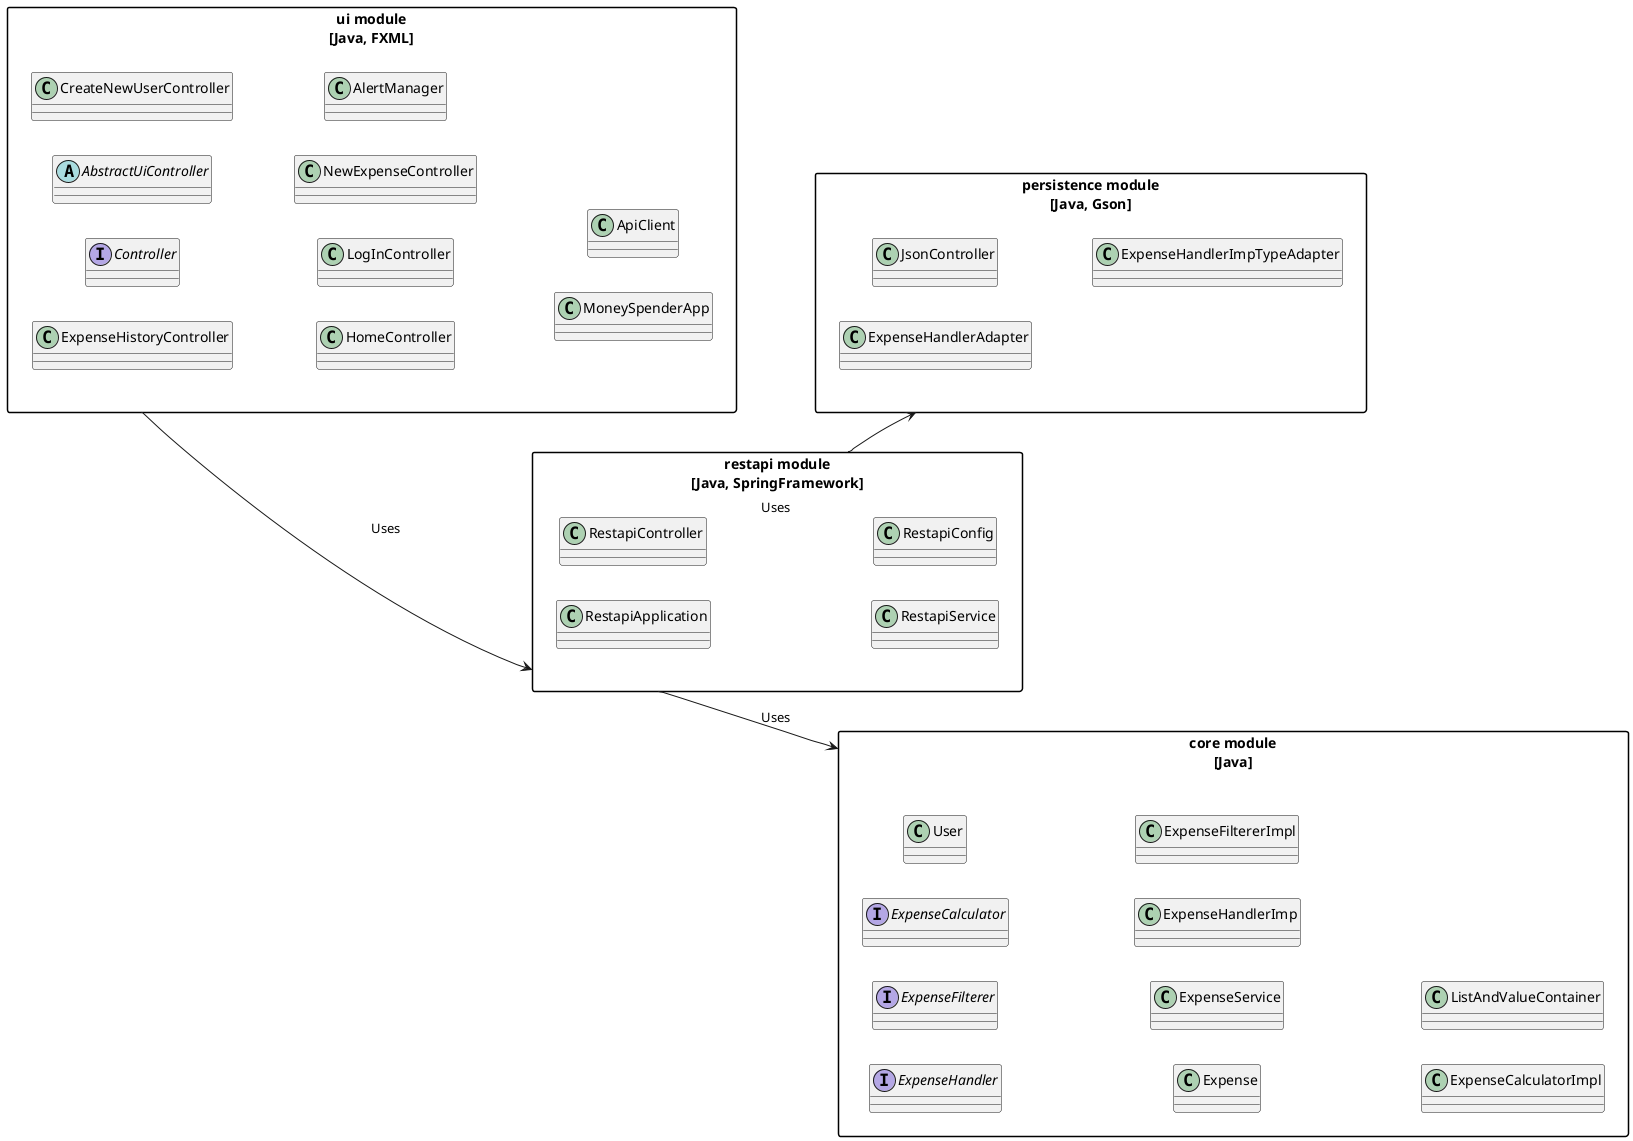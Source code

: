 @startuml PackageDiagram

' Styling
skinparam packageStyle rectangle
skinparam rectangle {
    BackgroundColor PaleGreen
    BorderColor Black
    BorderThickness 2
}

left to right direction

package "ui module\n[Java, FXML]" as ui {
    ' Interfaces & Abstract Classes
    interface «Controller»
    abstract «AbstractUiController»

    ' Concrete Classes
    class CreateNewUserController
    class ExpenseHistoryController
    class HomeController
    class LogInController
    class NewExpenseController
    class AlertManager
    class MoneySpenderApp
    class ApiClient
}

package "core module\n[Java]" as core {
    ' Interfaces
    interface «ExpenseHandler»
    interface ExpenseFilterer
    interface «ExpenseCalculator»

    ' Concrete Classes
    class User
    class Expense
    class ExpenseService
    class ExpenseHandlerImp
    class ExpenseFiltererImpl
    class ExpenseCalculatorImpl
    class ListAndValueContainer
}

package "persistence module\n[Java, Gson]" as persitence {
    class JsonController
    class ExpenseHandlerAdapter
    class ExpenseHandlerImpTypeAdapter
}

package "restapi module\n[Java, SpringFramework]" as restapi {
    class RestapiApplication
    class RestapiController
    class RestapiService
    class RestapiConfig
}

' Relationships
ui --> restapi: Uses
restapi --> persitence: Uses
restapi --> core: Uses


@enduml
